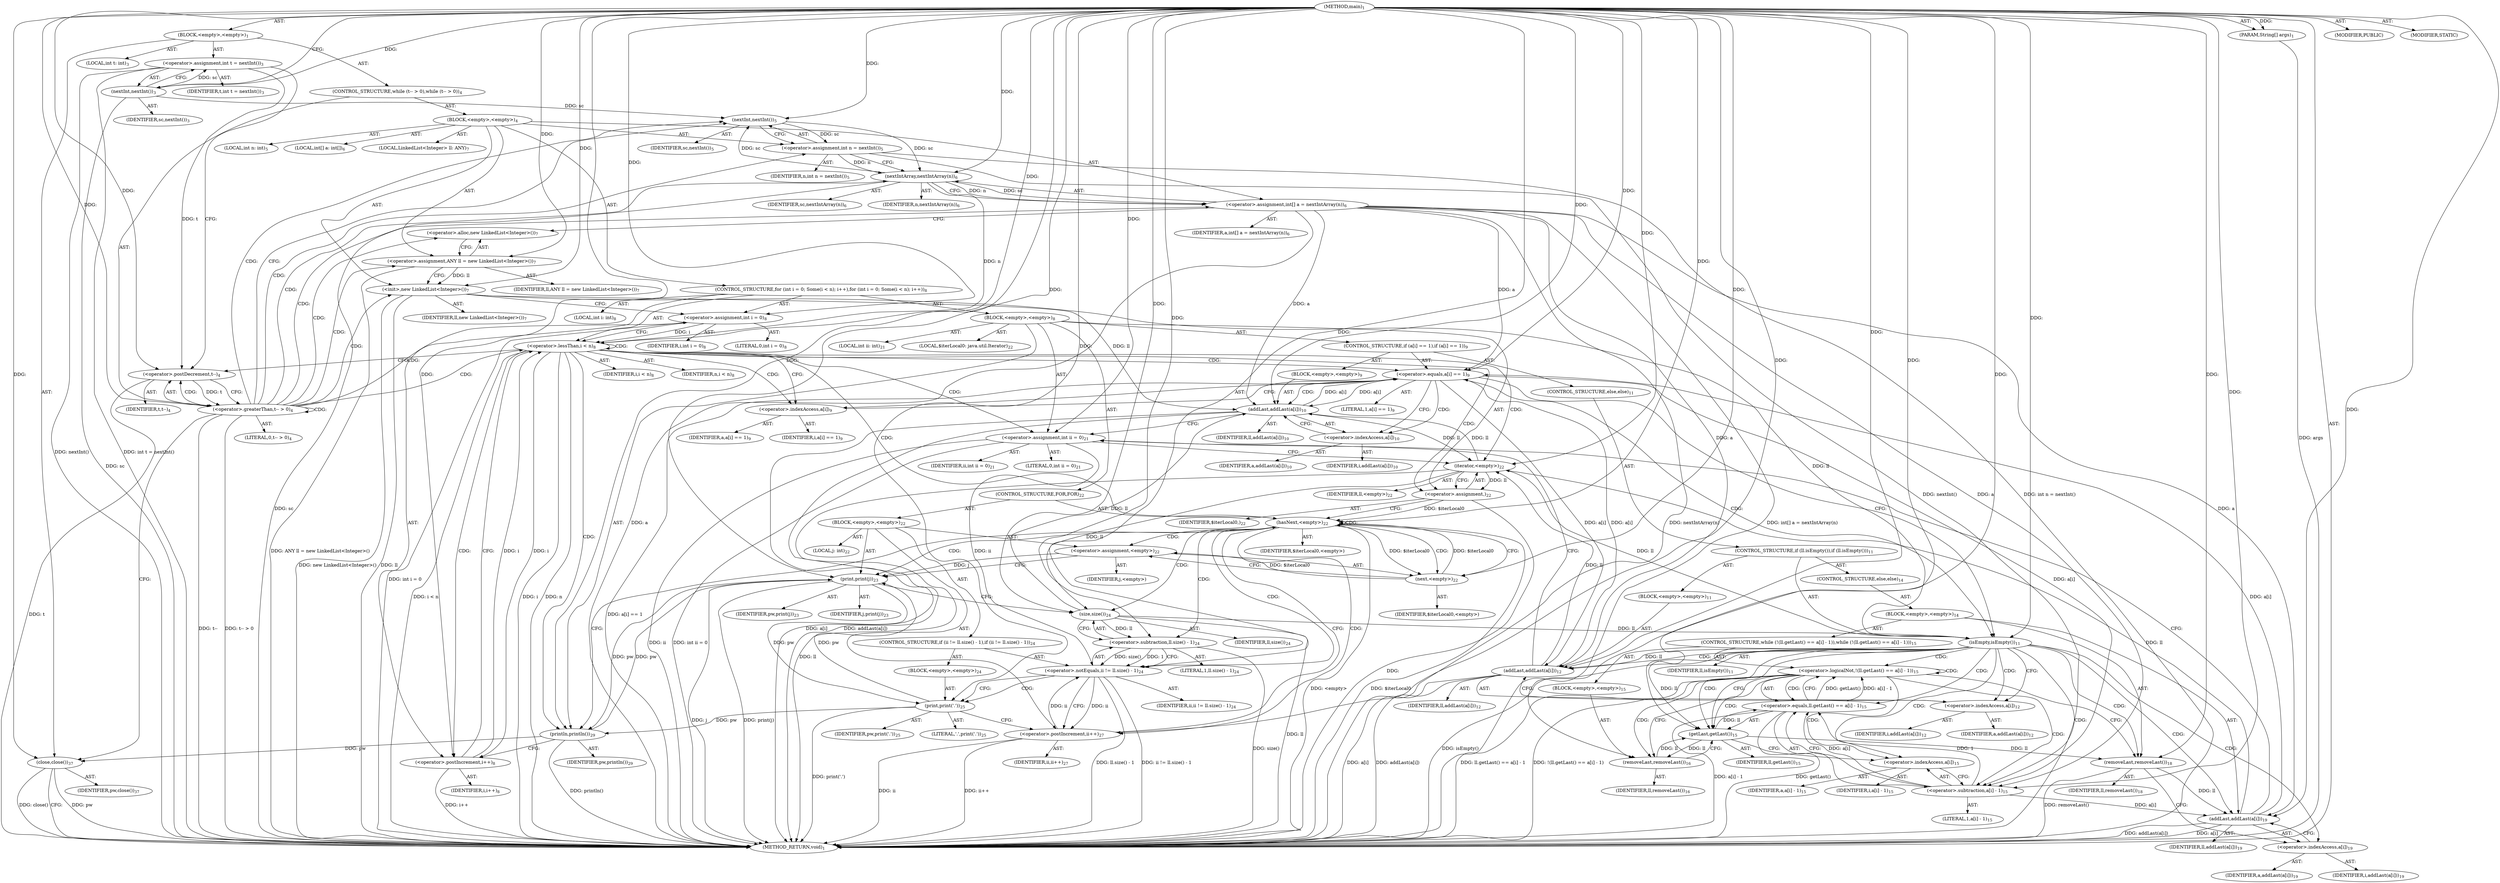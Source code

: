 digraph "main" {  
"19" [label = <(METHOD,main)<SUB>1</SUB>> ]
"20" [label = <(PARAM,String[] args)<SUB>1</SUB>> ]
"21" [label = <(BLOCK,&lt;empty&gt;,&lt;empty&gt;)<SUB>1</SUB>> ]
"22" [label = <(LOCAL,int t: int)<SUB>3</SUB>> ]
"23" [label = <(&lt;operator&gt;.assignment,int t = nextInt())<SUB>3</SUB>> ]
"24" [label = <(IDENTIFIER,t,int t = nextInt())<SUB>3</SUB>> ]
"25" [label = <(nextInt,nextInt())<SUB>3</SUB>> ]
"26" [label = <(IDENTIFIER,sc,nextInt())<SUB>3</SUB>> ]
"27" [label = <(CONTROL_STRUCTURE,while (t-- &gt; 0),while (t-- &gt; 0))<SUB>4</SUB>> ]
"28" [label = <(&lt;operator&gt;.greaterThan,t-- &gt; 0)<SUB>4</SUB>> ]
"29" [label = <(&lt;operator&gt;.postDecrement,t--)<SUB>4</SUB>> ]
"30" [label = <(IDENTIFIER,t,t--)<SUB>4</SUB>> ]
"31" [label = <(LITERAL,0,t-- &gt; 0)<SUB>4</SUB>> ]
"32" [label = <(BLOCK,&lt;empty&gt;,&lt;empty&gt;)<SUB>4</SUB>> ]
"33" [label = <(LOCAL,int n: int)<SUB>5</SUB>> ]
"34" [label = <(&lt;operator&gt;.assignment,int n = nextInt())<SUB>5</SUB>> ]
"35" [label = <(IDENTIFIER,n,int n = nextInt())<SUB>5</SUB>> ]
"36" [label = <(nextInt,nextInt())<SUB>5</SUB>> ]
"37" [label = <(IDENTIFIER,sc,nextInt())<SUB>5</SUB>> ]
"38" [label = <(LOCAL,int[] a: int[])<SUB>6</SUB>> ]
"39" [label = <(&lt;operator&gt;.assignment,int[] a = nextIntArray(n))<SUB>6</SUB>> ]
"40" [label = <(IDENTIFIER,a,int[] a = nextIntArray(n))<SUB>6</SUB>> ]
"41" [label = <(nextIntArray,nextIntArray(n))<SUB>6</SUB>> ]
"42" [label = <(IDENTIFIER,sc,nextIntArray(n))<SUB>6</SUB>> ]
"43" [label = <(IDENTIFIER,n,nextIntArray(n))<SUB>6</SUB>> ]
"4" [label = <(LOCAL,LinkedList&lt;Integer&gt; ll: ANY)<SUB>7</SUB>> ]
"44" [label = <(&lt;operator&gt;.assignment,ANY ll = new LinkedList&lt;Integer&gt;())<SUB>7</SUB>> ]
"45" [label = <(IDENTIFIER,ll,ANY ll = new LinkedList&lt;Integer&gt;())<SUB>7</SUB>> ]
"46" [label = <(&lt;operator&gt;.alloc,new LinkedList&lt;Integer&gt;())<SUB>7</SUB>> ]
"47" [label = <(&lt;init&gt;,new LinkedList&lt;Integer&gt;())<SUB>7</SUB>> ]
"3" [label = <(IDENTIFIER,ll,new LinkedList&lt;Integer&gt;())<SUB>7</SUB>> ]
"48" [label = <(CONTROL_STRUCTURE,for (int i = 0; Some(i &lt; n); i++),for (int i = 0; Some(i &lt; n); i++))<SUB>8</SUB>> ]
"49" [label = <(LOCAL,int i: int)<SUB>8</SUB>> ]
"50" [label = <(&lt;operator&gt;.assignment,int i = 0)<SUB>8</SUB>> ]
"51" [label = <(IDENTIFIER,i,int i = 0)<SUB>8</SUB>> ]
"52" [label = <(LITERAL,0,int i = 0)<SUB>8</SUB>> ]
"53" [label = <(&lt;operator&gt;.lessThan,i &lt; n)<SUB>8</SUB>> ]
"54" [label = <(IDENTIFIER,i,i &lt; n)<SUB>8</SUB>> ]
"55" [label = <(IDENTIFIER,n,i &lt; n)<SUB>8</SUB>> ]
"56" [label = <(&lt;operator&gt;.postIncrement,i++)<SUB>8</SUB>> ]
"57" [label = <(IDENTIFIER,i,i++)<SUB>8</SUB>> ]
"58" [label = <(BLOCK,&lt;empty&gt;,&lt;empty&gt;)<SUB>8</SUB>> ]
"59" [label = <(CONTROL_STRUCTURE,if (a[i] == 1),if (a[i] == 1))<SUB>9</SUB>> ]
"60" [label = <(&lt;operator&gt;.equals,a[i] == 1)<SUB>9</SUB>> ]
"61" [label = <(&lt;operator&gt;.indexAccess,a[i])<SUB>9</SUB>> ]
"62" [label = <(IDENTIFIER,a,a[i] == 1)<SUB>9</SUB>> ]
"63" [label = <(IDENTIFIER,i,a[i] == 1)<SUB>9</SUB>> ]
"64" [label = <(LITERAL,1,a[i] == 1)<SUB>9</SUB>> ]
"65" [label = <(BLOCK,&lt;empty&gt;,&lt;empty&gt;)<SUB>9</SUB>> ]
"66" [label = <(addLast,addLast(a[i]))<SUB>10</SUB>> ]
"67" [label = <(IDENTIFIER,ll,addLast(a[i]))<SUB>10</SUB>> ]
"68" [label = <(&lt;operator&gt;.indexAccess,a[i])<SUB>10</SUB>> ]
"69" [label = <(IDENTIFIER,a,addLast(a[i]))<SUB>10</SUB>> ]
"70" [label = <(IDENTIFIER,i,addLast(a[i]))<SUB>10</SUB>> ]
"71" [label = <(CONTROL_STRUCTURE,else,else)<SUB>11</SUB>> ]
"72" [label = <(CONTROL_STRUCTURE,if (ll.isEmpty()),if (ll.isEmpty()))<SUB>11</SUB>> ]
"73" [label = <(isEmpty,isEmpty())<SUB>11</SUB>> ]
"74" [label = <(IDENTIFIER,ll,isEmpty())<SUB>11</SUB>> ]
"75" [label = <(BLOCK,&lt;empty&gt;,&lt;empty&gt;)<SUB>11</SUB>> ]
"76" [label = <(addLast,addLast(a[i]))<SUB>12</SUB>> ]
"77" [label = <(IDENTIFIER,ll,addLast(a[i]))<SUB>12</SUB>> ]
"78" [label = <(&lt;operator&gt;.indexAccess,a[i])<SUB>12</SUB>> ]
"79" [label = <(IDENTIFIER,a,addLast(a[i]))<SUB>12</SUB>> ]
"80" [label = <(IDENTIFIER,i,addLast(a[i]))<SUB>12</SUB>> ]
"81" [label = <(CONTROL_STRUCTURE,else,else)<SUB>14</SUB>> ]
"82" [label = <(BLOCK,&lt;empty&gt;,&lt;empty&gt;)<SUB>14</SUB>> ]
"83" [label = <(CONTROL_STRUCTURE,while (!(ll.getLast() == a[i] - 1)),while (!(ll.getLast() == a[i] - 1)))<SUB>15</SUB>> ]
"84" [label = <(&lt;operator&gt;.logicalNot,!(ll.getLast() == a[i] - 1))<SUB>15</SUB>> ]
"85" [label = <(&lt;operator&gt;.equals,ll.getLast() == a[i] - 1)<SUB>15</SUB>> ]
"86" [label = <(getLast,getLast())<SUB>15</SUB>> ]
"87" [label = <(IDENTIFIER,ll,getLast())<SUB>15</SUB>> ]
"88" [label = <(&lt;operator&gt;.subtraction,a[i] - 1)<SUB>15</SUB>> ]
"89" [label = <(&lt;operator&gt;.indexAccess,a[i])<SUB>15</SUB>> ]
"90" [label = <(IDENTIFIER,a,a[i] - 1)<SUB>15</SUB>> ]
"91" [label = <(IDENTIFIER,i,a[i] - 1)<SUB>15</SUB>> ]
"92" [label = <(LITERAL,1,a[i] - 1)<SUB>15</SUB>> ]
"93" [label = <(BLOCK,&lt;empty&gt;,&lt;empty&gt;)<SUB>15</SUB>> ]
"94" [label = <(removeLast,removeLast())<SUB>16</SUB>> ]
"95" [label = <(IDENTIFIER,ll,removeLast())<SUB>16</SUB>> ]
"96" [label = <(removeLast,removeLast())<SUB>18</SUB>> ]
"97" [label = <(IDENTIFIER,ll,removeLast())<SUB>18</SUB>> ]
"98" [label = <(addLast,addLast(a[i]))<SUB>19</SUB>> ]
"99" [label = <(IDENTIFIER,ll,addLast(a[i]))<SUB>19</SUB>> ]
"100" [label = <(&lt;operator&gt;.indexAccess,a[i])<SUB>19</SUB>> ]
"101" [label = <(IDENTIFIER,a,addLast(a[i]))<SUB>19</SUB>> ]
"102" [label = <(IDENTIFIER,i,addLast(a[i]))<SUB>19</SUB>> ]
"103" [label = <(LOCAL,int ii: int)<SUB>21</SUB>> ]
"104" [label = <(&lt;operator&gt;.assignment,int ii = 0)<SUB>21</SUB>> ]
"105" [label = <(IDENTIFIER,ii,int ii = 0)<SUB>21</SUB>> ]
"106" [label = <(LITERAL,0,int ii = 0)<SUB>21</SUB>> ]
"107" [label = <(LOCAL,$iterLocal0: java.util.Iterator)<SUB>22</SUB>> ]
"108" [label = <(&lt;operator&gt;.assignment,)<SUB>22</SUB>> ]
"109" [label = <(IDENTIFIER,$iterLocal0,)<SUB>22</SUB>> ]
"110" [label = <(iterator,&lt;empty&gt;)<SUB>22</SUB>> ]
"111" [label = <(IDENTIFIER,ll,&lt;empty&gt;)<SUB>22</SUB>> ]
"112" [label = <(CONTROL_STRUCTURE,FOR,FOR)<SUB>22</SUB>> ]
"113" [label = <(hasNext,&lt;empty&gt;)<SUB>22</SUB>> ]
"114" [label = <(IDENTIFIER,$iterLocal0,&lt;empty&gt;)> ]
"115" [label = <(BLOCK,&lt;empty&gt;,&lt;empty&gt;)<SUB>22</SUB>> ]
"116" [label = <(LOCAL,j: int)<SUB>22</SUB>> ]
"117" [label = <(&lt;operator&gt;.assignment,&lt;empty&gt;)<SUB>22</SUB>> ]
"118" [label = <(IDENTIFIER,j,&lt;empty&gt;)> ]
"119" [label = <(next,&lt;empty&gt;)<SUB>22</SUB>> ]
"120" [label = <(IDENTIFIER,$iterLocal0,&lt;empty&gt;)> ]
"121" [label = <(print,print(j))<SUB>23</SUB>> ]
"122" [label = <(IDENTIFIER,pw,print(j))<SUB>23</SUB>> ]
"123" [label = <(IDENTIFIER,j,print(j))<SUB>23</SUB>> ]
"124" [label = <(CONTROL_STRUCTURE,if (ii != ll.size() - 1),if (ii != ll.size() - 1))<SUB>24</SUB>> ]
"125" [label = <(&lt;operator&gt;.notEquals,ii != ll.size() - 1)<SUB>24</SUB>> ]
"126" [label = <(IDENTIFIER,ii,ii != ll.size() - 1)<SUB>24</SUB>> ]
"127" [label = <(&lt;operator&gt;.subtraction,ll.size() - 1)<SUB>24</SUB>> ]
"128" [label = <(size,size())<SUB>24</SUB>> ]
"129" [label = <(IDENTIFIER,ll,size())<SUB>24</SUB>> ]
"130" [label = <(LITERAL,1,ll.size() - 1)<SUB>24</SUB>> ]
"131" [label = <(BLOCK,&lt;empty&gt;,&lt;empty&gt;)<SUB>24</SUB>> ]
"132" [label = <(print,print('.'))<SUB>25</SUB>> ]
"133" [label = <(IDENTIFIER,pw,print('.'))<SUB>25</SUB>> ]
"134" [label = <(LITERAL,'.',print('.'))<SUB>25</SUB>> ]
"135" [label = <(&lt;operator&gt;.postIncrement,ii++)<SUB>27</SUB>> ]
"136" [label = <(IDENTIFIER,ii,ii++)<SUB>27</SUB>> ]
"137" [label = <(println,println())<SUB>29</SUB>> ]
"138" [label = <(IDENTIFIER,pw,println())<SUB>29</SUB>> ]
"139" [label = <(close,close())<SUB>37</SUB>> ]
"140" [label = <(IDENTIFIER,pw,close())<SUB>37</SUB>> ]
"141" [label = <(MODIFIER,PUBLIC)> ]
"142" [label = <(MODIFIER,STATIC)> ]
"143" [label = <(METHOD_RETURN,void)<SUB>1</SUB>> ]
  "19" -> "20"  [ label = "AST: "] 
  "19" -> "21"  [ label = "AST: "] 
  "19" -> "141"  [ label = "AST: "] 
  "19" -> "142"  [ label = "AST: "] 
  "19" -> "143"  [ label = "AST: "] 
  "21" -> "22"  [ label = "AST: "] 
  "21" -> "23"  [ label = "AST: "] 
  "21" -> "27"  [ label = "AST: "] 
  "21" -> "139"  [ label = "AST: "] 
  "23" -> "24"  [ label = "AST: "] 
  "23" -> "25"  [ label = "AST: "] 
  "25" -> "26"  [ label = "AST: "] 
  "27" -> "28"  [ label = "AST: "] 
  "27" -> "32"  [ label = "AST: "] 
  "28" -> "29"  [ label = "AST: "] 
  "28" -> "31"  [ label = "AST: "] 
  "29" -> "30"  [ label = "AST: "] 
  "32" -> "33"  [ label = "AST: "] 
  "32" -> "34"  [ label = "AST: "] 
  "32" -> "38"  [ label = "AST: "] 
  "32" -> "39"  [ label = "AST: "] 
  "32" -> "4"  [ label = "AST: "] 
  "32" -> "44"  [ label = "AST: "] 
  "32" -> "47"  [ label = "AST: "] 
  "32" -> "48"  [ label = "AST: "] 
  "34" -> "35"  [ label = "AST: "] 
  "34" -> "36"  [ label = "AST: "] 
  "36" -> "37"  [ label = "AST: "] 
  "39" -> "40"  [ label = "AST: "] 
  "39" -> "41"  [ label = "AST: "] 
  "41" -> "42"  [ label = "AST: "] 
  "41" -> "43"  [ label = "AST: "] 
  "44" -> "45"  [ label = "AST: "] 
  "44" -> "46"  [ label = "AST: "] 
  "47" -> "3"  [ label = "AST: "] 
  "48" -> "49"  [ label = "AST: "] 
  "48" -> "50"  [ label = "AST: "] 
  "48" -> "53"  [ label = "AST: "] 
  "48" -> "56"  [ label = "AST: "] 
  "48" -> "58"  [ label = "AST: "] 
  "50" -> "51"  [ label = "AST: "] 
  "50" -> "52"  [ label = "AST: "] 
  "53" -> "54"  [ label = "AST: "] 
  "53" -> "55"  [ label = "AST: "] 
  "56" -> "57"  [ label = "AST: "] 
  "58" -> "59"  [ label = "AST: "] 
  "58" -> "103"  [ label = "AST: "] 
  "58" -> "104"  [ label = "AST: "] 
  "58" -> "107"  [ label = "AST: "] 
  "58" -> "108"  [ label = "AST: "] 
  "58" -> "112"  [ label = "AST: "] 
  "58" -> "137"  [ label = "AST: "] 
  "59" -> "60"  [ label = "AST: "] 
  "59" -> "65"  [ label = "AST: "] 
  "59" -> "71"  [ label = "AST: "] 
  "60" -> "61"  [ label = "AST: "] 
  "60" -> "64"  [ label = "AST: "] 
  "61" -> "62"  [ label = "AST: "] 
  "61" -> "63"  [ label = "AST: "] 
  "65" -> "66"  [ label = "AST: "] 
  "66" -> "67"  [ label = "AST: "] 
  "66" -> "68"  [ label = "AST: "] 
  "68" -> "69"  [ label = "AST: "] 
  "68" -> "70"  [ label = "AST: "] 
  "71" -> "72"  [ label = "AST: "] 
  "72" -> "73"  [ label = "AST: "] 
  "72" -> "75"  [ label = "AST: "] 
  "72" -> "81"  [ label = "AST: "] 
  "73" -> "74"  [ label = "AST: "] 
  "75" -> "76"  [ label = "AST: "] 
  "76" -> "77"  [ label = "AST: "] 
  "76" -> "78"  [ label = "AST: "] 
  "78" -> "79"  [ label = "AST: "] 
  "78" -> "80"  [ label = "AST: "] 
  "81" -> "82"  [ label = "AST: "] 
  "82" -> "83"  [ label = "AST: "] 
  "82" -> "96"  [ label = "AST: "] 
  "82" -> "98"  [ label = "AST: "] 
  "83" -> "84"  [ label = "AST: "] 
  "83" -> "93"  [ label = "AST: "] 
  "84" -> "85"  [ label = "AST: "] 
  "85" -> "86"  [ label = "AST: "] 
  "85" -> "88"  [ label = "AST: "] 
  "86" -> "87"  [ label = "AST: "] 
  "88" -> "89"  [ label = "AST: "] 
  "88" -> "92"  [ label = "AST: "] 
  "89" -> "90"  [ label = "AST: "] 
  "89" -> "91"  [ label = "AST: "] 
  "93" -> "94"  [ label = "AST: "] 
  "94" -> "95"  [ label = "AST: "] 
  "96" -> "97"  [ label = "AST: "] 
  "98" -> "99"  [ label = "AST: "] 
  "98" -> "100"  [ label = "AST: "] 
  "100" -> "101"  [ label = "AST: "] 
  "100" -> "102"  [ label = "AST: "] 
  "104" -> "105"  [ label = "AST: "] 
  "104" -> "106"  [ label = "AST: "] 
  "108" -> "109"  [ label = "AST: "] 
  "108" -> "110"  [ label = "AST: "] 
  "110" -> "111"  [ label = "AST: "] 
  "112" -> "113"  [ label = "AST: "] 
  "112" -> "115"  [ label = "AST: "] 
  "113" -> "114"  [ label = "AST: "] 
  "115" -> "116"  [ label = "AST: "] 
  "115" -> "117"  [ label = "AST: "] 
  "115" -> "121"  [ label = "AST: "] 
  "115" -> "124"  [ label = "AST: "] 
  "115" -> "135"  [ label = "AST: "] 
  "117" -> "118"  [ label = "AST: "] 
  "117" -> "119"  [ label = "AST: "] 
  "119" -> "120"  [ label = "AST: "] 
  "121" -> "122"  [ label = "AST: "] 
  "121" -> "123"  [ label = "AST: "] 
  "124" -> "125"  [ label = "AST: "] 
  "124" -> "131"  [ label = "AST: "] 
  "125" -> "126"  [ label = "AST: "] 
  "125" -> "127"  [ label = "AST: "] 
  "127" -> "128"  [ label = "AST: "] 
  "127" -> "130"  [ label = "AST: "] 
  "128" -> "129"  [ label = "AST: "] 
  "131" -> "132"  [ label = "AST: "] 
  "132" -> "133"  [ label = "AST: "] 
  "132" -> "134"  [ label = "AST: "] 
  "135" -> "136"  [ label = "AST: "] 
  "137" -> "138"  [ label = "AST: "] 
  "139" -> "140"  [ label = "AST: "] 
  "23" -> "29"  [ label = "CFG: "] 
  "139" -> "143"  [ label = "CFG: "] 
  "25" -> "23"  [ label = "CFG: "] 
  "28" -> "36"  [ label = "CFG: "] 
  "28" -> "139"  [ label = "CFG: "] 
  "29" -> "28"  [ label = "CFG: "] 
  "34" -> "41"  [ label = "CFG: "] 
  "39" -> "46"  [ label = "CFG: "] 
  "44" -> "47"  [ label = "CFG: "] 
  "47" -> "50"  [ label = "CFG: "] 
  "36" -> "34"  [ label = "CFG: "] 
  "41" -> "39"  [ label = "CFG: "] 
  "46" -> "44"  [ label = "CFG: "] 
  "50" -> "53"  [ label = "CFG: "] 
  "53" -> "29"  [ label = "CFG: "] 
  "53" -> "61"  [ label = "CFG: "] 
  "56" -> "53"  [ label = "CFG: "] 
  "104" -> "110"  [ label = "CFG: "] 
  "108" -> "113"  [ label = "CFG: "] 
  "137" -> "56"  [ label = "CFG: "] 
  "60" -> "68"  [ label = "CFG: "] 
  "60" -> "73"  [ label = "CFG: "] 
  "110" -> "108"  [ label = "CFG: "] 
  "113" -> "119"  [ label = "CFG: "] 
  "113" -> "137"  [ label = "CFG: "] 
  "61" -> "60"  [ label = "CFG: "] 
  "66" -> "104"  [ label = "CFG: "] 
  "117" -> "121"  [ label = "CFG: "] 
  "121" -> "128"  [ label = "CFG: "] 
  "135" -> "113"  [ label = "CFG: "] 
  "68" -> "66"  [ label = "CFG: "] 
  "73" -> "78"  [ label = "CFG: "] 
  "73" -> "86"  [ label = "CFG: "] 
  "119" -> "117"  [ label = "CFG: "] 
  "125" -> "132"  [ label = "CFG: "] 
  "125" -> "135"  [ label = "CFG: "] 
  "76" -> "104"  [ label = "CFG: "] 
  "127" -> "125"  [ label = "CFG: "] 
  "132" -> "135"  [ label = "CFG: "] 
  "78" -> "76"  [ label = "CFG: "] 
  "96" -> "100"  [ label = "CFG: "] 
  "98" -> "104"  [ label = "CFG: "] 
  "128" -> "127"  [ label = "CFG: "] 
  "84" -> "94"  [ label = "CFG: "] 
  "84" -> "96"  [ label = "CFG: "] 
  "100" -> "98"  [ label = "CFG: "] 
  "85" -> "84"  [ label = "CFG: "] 
  "94" -> "86"  [ label = "CFG: "] 
  "86" -> "89"  [ label = "CFG: "] 
  "88" -> "85"  [ label = "CFG: "] 
  "89" -> "88"  [ label = "CFG: "] 
  "19" -> "25"  [ label = "CFG: "] 
  "20" -> "143"  [ label = "DDG: args"] 
  "25" -> "143"  [ label = "DDG: sc"] 
  "23" -> "143"  [ label = "DDG: nextInt()"] 
  "23" -> "143"  [ label = "DDG: int t = nextInt()"] 
  "29" -> "143"  [ label = "DDG: t"] 
  "28" -> "143"  [ label = "DDG: t--"] 
  "28" -> "143"  [ label = "DDG: t-- &gt; 0"] 
  "139" -> "143"  [ label = "DDG: pw"] 
  "139" -> "143"  [ label = "DDG: close()"] 
  "34" -> "143"  [ label = "DDG: nextInt()"] 
  "34" -> "143"  [ label = "DDG: int n = nextInt()"] 
  "39" -> "143"  [ label = "DDG: a"] 
  "41" -> "143"  [ label = "DDG: sc"] 
  "39" -> "143"  [ label = "DDG: nextIntArray(n)"] 
  "39" -> "143"  [ label = "DDG: int[] a = nextIntArray(n)"] 
  "44" -> "143"  [ label = "DDG: ANY ll = new LinkedList&lt;Integer&gt;()"] 
  "47" -> "143"  [ label = "DDG: ll"] 
  "47" -> "143"  [ label = "DDG: new LinkedList&lt;Integer&gt;()"] 
  "50" -> "143"  [ label = "DDG: int i = 0"] 
  "53" -> "143"  [ label = "DDG: i"] 
  "53" -> "143"  [ label = "DDG: n"] 
  "53" -> "143"  [ label = "DDG: i &lt; n"] 
  "60" -> "143"  [ label = "DDG: a[i] == 1"] 
  "73" -> "143"  [ label = "DDG: isEmpty()"] 
  "85" -> "143"  [ label = "DDG: getLast()"] 
  "85" -> "143"  [ label = "DDG: a[i] - 1"] 
  "84" -> "143"  [ label = "DDG: ll.getLast() == a[i] - 1"] 
  "84" -> "143"  [ label = "DDG: !(ll.getLast() == a[i] - 1)"] 
  "96" -> "143"  [ label = "DDG: removeLast()"] 
  "98" -> "143"  [ label = "DDG: a[i]"] 
  "98" -> "143"  [ label = "DDG: addLast(a[i])"] 
  "76" -> "143"  [ label = "DDG: a[i]"] 
  "76" -> "143"  [ label = "DDG: addLast(a[i])"] 
  "66" -> "143"  [ label = "DDG: a[i]"] 
  "66" -> "143"  [ label = "DDG: addLast(a[i])"] 
  "104" -> "143"  [ label = "DDG: ii"] 
  "104" -> "143"  [ label = "DDG: int ii = 0"] 
  "110" -> "143"  [ label = "DDG: ll"] 
  "108" -> "143"  [ label = "DDG: "] 
  "113" -> "143"  [ label = "DDG: $iterLocal0"] 
  "113" -> "143"  [ label = "DDG: &lt;empty&gt;"] 
  "137" -> "143"  [ label = "DDG: println()"] 
  "56" -> "143"  [ label = "DDG: i++"] 
  "121" -> "143"  [ label = "DDG: j"] 
  "121" -> "143"  [ label = "DDG: print(j)"] 
  "128" -> "143"  [ label = "DDG: ll"] 
  "127" -> "143"  [ label = "DDG: size()"] 
  "125" -> "143"  [ label = "DDG: ll.size() - 1"] 
  "125" -> "143"  [ label = "DDG: ii != ll.size() - 1"] 
  "132" -> "143"  [ label = "DDG: print('.')"] 
  "135" -> "143"  [ label = "DDG: ii"] 
  "135" -> "143"  [ label = "DDG: ii++"] 
  "19" -> "20"  [ label = "DDG: "] 
  "25" -> "23"  [ label = "DDG: sc"] 
  "137" -> "139"  [ label = "DDG: pw"] 
  "19" -> "139"  [ label = "DDG: "] 
  "19" -> "25"  [ label = "DDG: "] 
  "29" -> "28"  [ label = "DDG: t"] 
  "19" -> "28"  [ label = "DDG: "] 
  "36" -> "34"  [ label = "DDG: sc"] 
  "41" -> "39"  [ label = "DDG: sc"] 
  "41" -> "39"  [ label = "DDG: n"] 
  "19" -> "44"  [ label = "DDG: "] 
  "23" -> "29"  [ label = "DDG: t"] 
  "19" -> "29"  [ label = "DDG: "] 
  "44" -> "47"  [ label = "DDG: ll"] 
  "19" -> "47"  [ label = "DDG: "] 
  "19" -> "50"  [ label = "DDG: "] 
  "25" -> "36"  [ label = "DDG: sc"] 
  "41" -> "36"  [ label = "DDG: sc"] 
  "19" -> "36"  [ label = "DDG: "] 
  "36" -> "41"  [ label = "DDG: sc"] 
  "19" -> "41"  [ label = "DDG: "] 
  "34" -> "41"  [ label = "DDG: n"] 
  "50" -> "53"  [ label = "DDG: i"] 
  "56" -> "53"  [ label = "DDG: i"] 
  "19" -> "53"  [ label = "DDG: "] 
  "41" -> "53"  [ label = "DDG: n"] 
  "53" -> "56"  [ label = "DDG: i"] 
  "19" -> "56"  [ label = "DDG: "] 
  "19" -> "104"  [ label = "DDG: "] 
  "110" -> "108"  [ label = "DDG: ll"] 
  "121" -> "137"  [ label = "DDG: pw"] 
  "132" -> "137"  [ label = "DDG: pw"] 
  "19" -> "137"  [ label = "DDG: "] 
  "39" -> "60"  [ label = "DDG: a"] 
  "98" -> "60"  [ label = "DDG: a[i]"] 
  "76" -> "60"  [ label = "DDG: a[i]"] 
  "66" -> "60"  [ label = "DDG: a[i]"] 
  "19" -> "60"  [ label = "DDG: "] 
  "98" -> "110"  [ label = "DDG: ll"] 
  "76" -> "110"  [ label = "DDG: ll"] 
  "66" -> "110"  [ label = "DDG: ll"] 
  "19" -> "110"  [ label = "DDG: "] 
  "108" -> "113"  [ label = "DDG: $iterLocal0"] 
  "119" -> "113"  [ label = "DDG: $iterLocal0"] 
  "19" -> "113"  [ label = "DDG: "] 
  "119" -> "117"  [ label = "DDG: $iterLocal0"] 
  "47" -> "66"  [ label = "DDG: ll"] 
  "110" -> "66"  [ label = "DDG: ll"] 
  "128" -> "66"  [ label = "DDG: ll"] 
  "19" -> "66"  [ label = "DDG: "] 
  "39" -> "66"  [ label = "DDG: a"] 
  "60" -> "66"  [ label = "DDG: a[i]"] 
  "137" -> "121"  [ label = "DDG: pw"] 
  "132" -> "121"  [ label = "DDG: pw"] 
  "19" -> "121"  [ label = "DDG: "] 
  "117" -> "121"  [ label = "DDG: j"] 
  "125" -> "135"  [ label = "DDG: ii"] 
  "19" -> "135"  [ label = "DDG: "] 
  "47" -> "73"  [ label = "DDG: ll"] 
  "110" -> "73"  [ label = "DDG: ll"] 
  "128" -> "73"  [ label = "DDG: ll"] 
  "19" -> "73"  [ label = "DDG: "] 
  "113" -> "119"  [ label = "DDG: $iterLocal0"] 
  "19" -> "119"  [ label = "DDG: "] 
  "104" -> "125"  [ label = "DDG: ii"] 
  "135" -> "125"  [ label = "DDG: ii"] 
  "19" -> "125"  [ label = "DDG: "] 
  "127" -> "125"  [ label = "DDG: size()"] 
  "127" -> "125"  [ label = "DDG: 1"] 
  "73" -> "76"  [ label = "DDG: ll"] 
  "19" -> "76"  [ label = "DDG: "] 
  "39" -> "76"  [ label = "DDG: a"] 
  "60" -> "76"  [ label = "DDG: a[i]"] 
  "128" -> "127"  [ label = "DDG: ll"] 
  "19" -> "127"  [ label = "DDG: "] 
  "121" -> "132"  [ label = "DDG: pw"] 
  "19" -> "132"  [ label = "DDG: "] 
  "86" -> "96"  [ label = "DDG: ll"] 
  "19" -> "96"  [ label = "DDG: "] 
  "96" -> "98"  [ label = "DDG: ll"] 
  "19" -> "98"  [ label = "DDG: "] 
  "39" -> "98"  [ label = "DDG: a"] 
  "88" -> "98"  [ label = "DDG: a[i]"] 
  "110" -> "128"  [ label = "DDG: ll"] 
  "19" -> "128"  [ label = "DDG: "] 
  "85" -> "84"  [ label = "DDG: getLast()"] 
  "85" -> "84"  [ label = "DDG: a[i] - 1"] 
  "86" -> "85"  [ label = "DDG: ll"] 
  "88" -> "85"  [ label = "DDG: a[i]"] 
  "88" -> "85"  [ label = "DDG: 1"] 
  "86" -> "94"  [ label = "DDG: ll"] 
  "19" -> "94"  [ label = "DDG: "] 
  "73" -> "86"  [ label = "DDG: ll"] 
  "94" -> "86"  [ label = "DDG: ll"] 
  "19" -> "86"  [ label = "DDG: "] 
  "39" -> "88"  [ label = "DDG: a"] 
  "60" -> "88"  [ label = "DDG: a[i]"] 
  "19" -> "88"  [ label = "DDG: "] 
  "28" -> "47"  [ label = "CDG: "] 
  "28" -> "34"  [ label = "CDG: "] 
  "28" -> "28"  [ label = "CDG: "] 
  "28" -> "46"  [ label = "CDG: "] 
  "28" -> "29"  [ label = "CDG: "] 
  "28" -> "50"  [ label = "CDG: "] 
  "28" -> "44"  [ label = "CDG: "] 
  "28" -> "36"  [ label = "CDG: "] 
  "28" -> "53"  [ label = "CDG: "] 
  "28" -> "41"  [ label = "CDG: "] 
  "28" -> "39"  [ label = "CDG: "] 
  "53" -> "60"  [ label = "CDG: "] 
  "53" -> "113"  [ label = "CDG: "] 
  "53" -> "56"  [ label = "CDG: "] 
  "53" -> "104"  [ label = "CDG: "] 
  "53" -> "137"  [ label = "CDG: "] 
  "53" -> "61"  [ label = "CDG: "] 
  "53" -> "53"  [ label = "CDG: "] 
  "53" -> "110"  [ label = "CDG: "] 
  "53" -> "108"  [ label = "CDG: "] 
  "60" -> "68"  [ label = "CDG: "] 
  "60" -> "73"  [ label = "CDG: "] 
  "60" -> "66"  [ label = "CDG: "] 
  "113" -> "113"  [ label = "CDG: "] 
  "113" -> "128"  [ label = "CDG: "] 
  "113" -> "119"  [ label = "CDG: "] 
  "113" -> "121"  [ label = "CDG: "] 
  "113" -> "135"  [ label = "CDG: "] 
  "113" -> "117"  [ label = "CDG: "] 
  "113" -> "127"  [ label = "CDG: "] 
  "113" -> "125"  [ label = "CDG: "] 
  "73" -> "96"  [ label = "CDG: "] 
  "73" -> "89"  [ label = "CDG: "] 
  "73" -> "98"  [ label = "CDG: "] 
  "73" -> "84"  [ label = "CDG: "] 
  "73" -> "85"  [ label = "CDG: "] 
  "73" -> "76"  [ label = "CDG: "] 
  "73" -> "100"  [ label = "CDG: "] 
  "73" -> "88"  [ label = "CDG: "] 
  "73" -> "78"  [ label = "CDG: "] 
  "73" -> "86"  [ label = "CDG: "] 
  "125" -> "132"  [ label = "CDG: "] 
  "84" -> "94"  [ label = "CDG: "] 
  "84" -> "89"  [ label = "CDG: "] 
  "84" -> "84"  [ label = "CDG: "] 
  "84" -> "85"  [ label = "CDG: "] 
  "84" -> "88"  [ label = "CDG: "] 
  "84" -> "86"  [ label = "CDG: "] 
}
